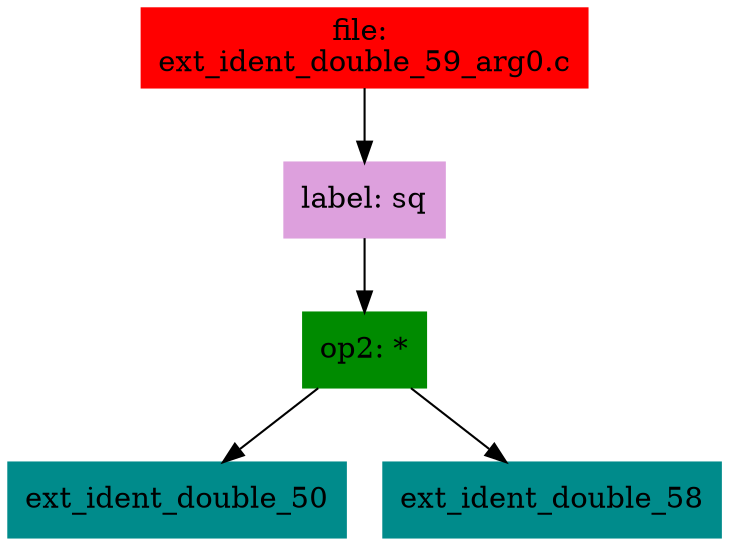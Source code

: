 digraph G {
node [shape=box]

0 [label="file: 
ext_ident_double_59_arg0.c",color=red, style=filled]
1 [label="label: sq",color=plum, style=filled]
0 -> 1
2 [label="op2: *",color=green4, style=filled]
1 -> 2
3 [label="ext_ident_double_50",color=cyan4, style=filled]
2 -> 3
293 [label="ext_ident_double_58",color=cyan4, style=filled]
2 -> 293


}

